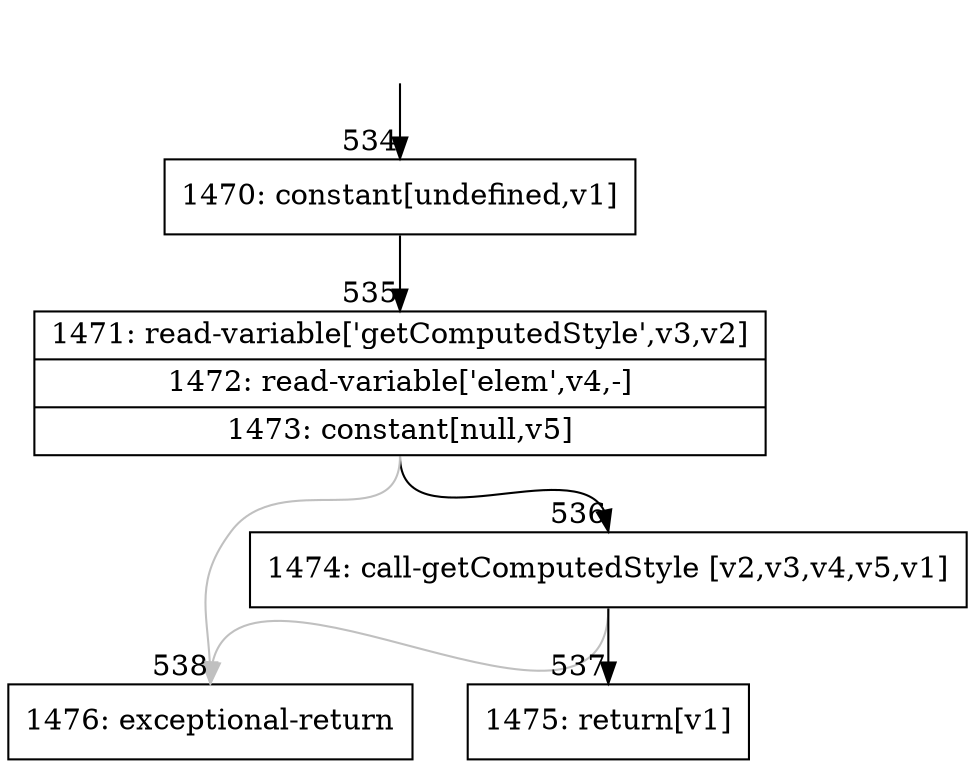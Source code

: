 digraph {
rankdir="TD"
BB_entry56[shape=none,label=""];
BB_entry56 -> BB534 [tailport=s, headport=n, headlabel="    534"]
BB534 [shape=record label="{1470: constant[undefined,v1]}" ] 
BB534 -> BB535 [tailport=s, headport=n, headlabel="      535"]
BB535 [shape=record label="{1471: read-variable['getComputedStyle',v3,v2]|1472: read-variable['elem',v4,-]|1473: constant[null,v5]}" ] 
BB535 -> BB536 [tailport=s, headport=n, headlabel="      536"]
BB535 -> BB538 [tailport=s, headport=n, color=gray, headlabel="      538"]
BB536 [shape=record label="{1474: call-getComputedStyle [v2,v3,v4,v5,v1]}" ] 
BB536 -> BB537 [tailport=s, headport=n, headlabel="      537"]
BB536 -> BB538 [tailport=s, headport=n, color=gray]
BB537 [shape=record label="{1475: return[v1]}" ] 
BB538 [shape=record label="{1476: exceptional-return}" ] 
//#$~ 850
}
